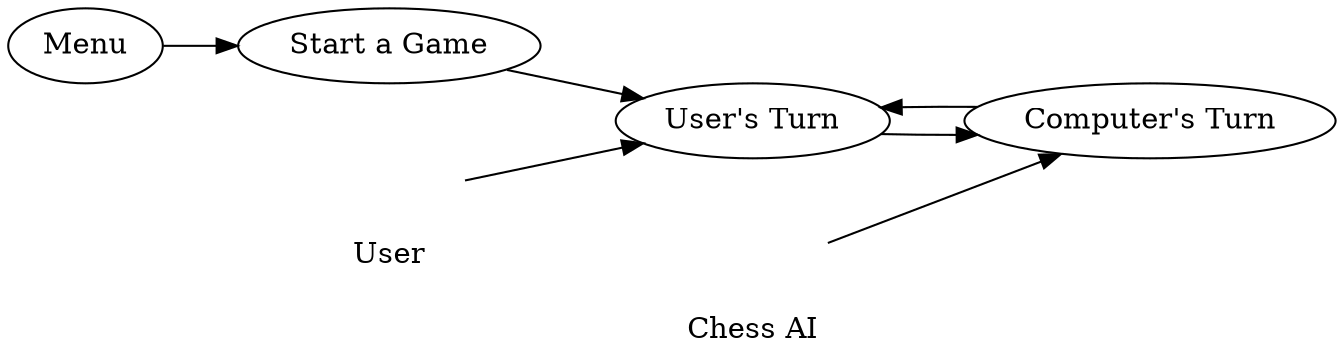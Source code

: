digraph diagram {
	rankdir=LR;
	"Menu" -> "Start a Game";
        userImage[image="stick_figure.jpg", label="User", width=1, color=white, shape=square, fixedsize=true, labelloc="b"];
        chessAI[image="stick_figure.jpg", label="Chess AI", width=1, color=white, shape=square, fixedsize=true, labelloc="b"];
        userImage -> "User's Turn";
	"Start a Game" -> "User's Turn";
	"User's Turn" -> "Computer's Turn";
	chessAI -> "Computer's Turn";
        "Computer's Turn" -> "User's Turn";
}
